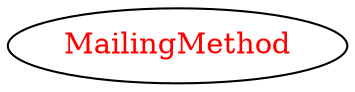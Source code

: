 digraph dependencyGraph {
 concentrate=true;
 ranksep="2.0";
 rankdir="LR"; 
 splines="ortho";
"MailingMethod" [fontcolor="red"];
}